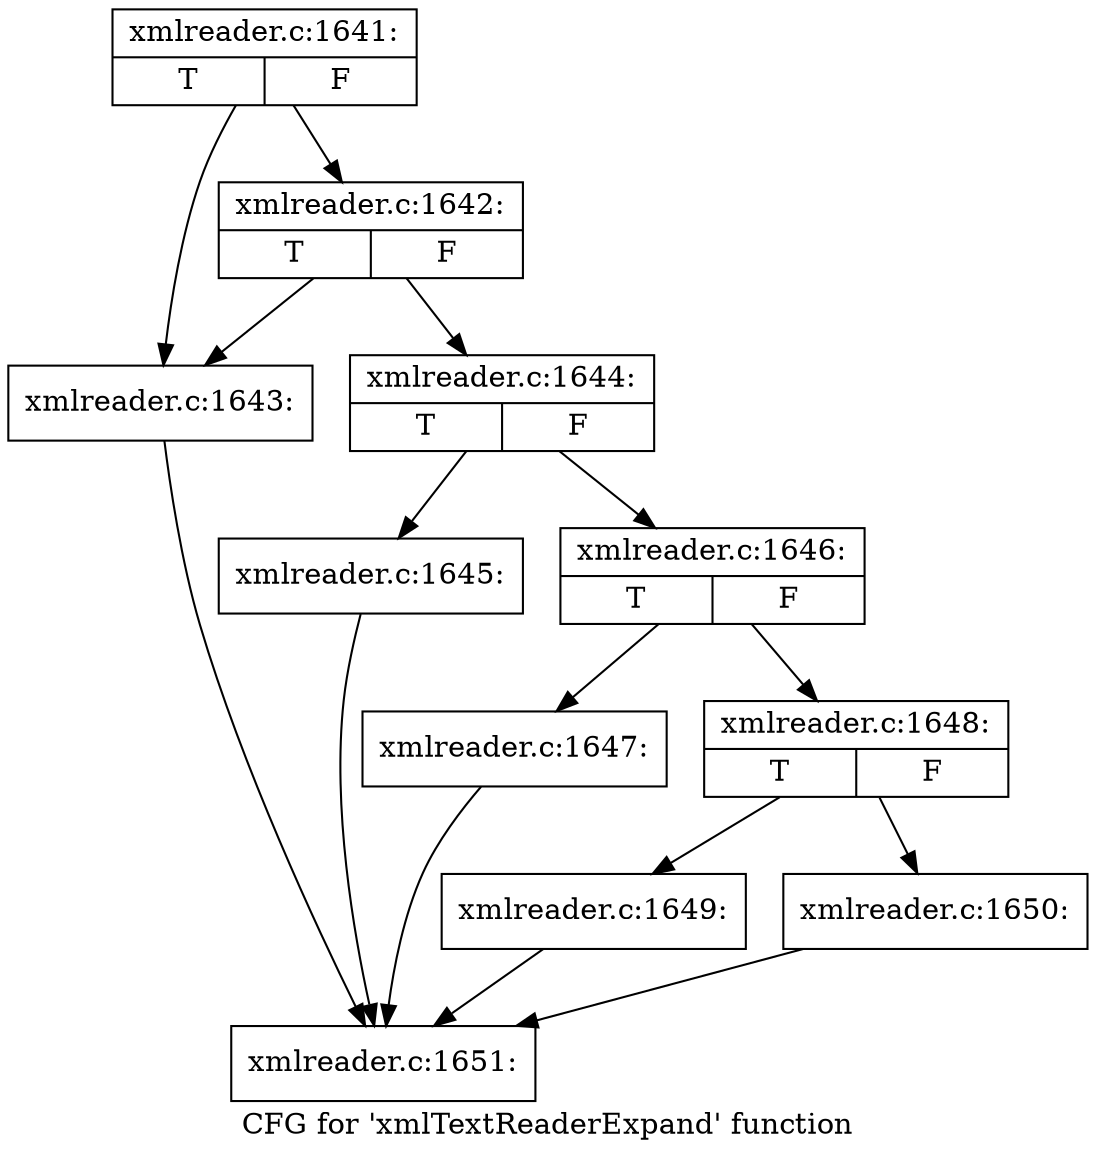 digraph "CFG for 'xmlTextReaderExpand' function" {
	label="CFG for 'xmlTextReaderExpand' function";

	Node0x4690db0 [shape=record,label="{xmlreader.c:1641:|{<s0>T|<s1>F}}"];
	Node0x4690db0 -> Node0x46cc1d0;
	Node0x4690db0 -> Node0x46cc270;
	Node0x46cc270 [shape=record,label="{xmlreader.c:1642:|{<s0>T|<s1>F}}"];
	Node0x46cc270 -> Node0x46cc1d0;
	Node0x46cc270 -> Node0x46cc220;
	Node0x46cc1d0 [shape=record,label="{xmlreader.c:1643:}"];
	Node0x46cc1d0 -> Node0x4683720;
	Node0x46cc220 [shape=record,label="{xmlreader.c:1644:|{<s0>T|<s1>F}}"];
	Node0x46cc220 -> Node0x46cbc30;
	Node0x46cc220 -> Node0x46cbc80;
	Node0x46cbc30 [shape=record,label="{xmlreader.c:1645:}"];
	Node0x46cbc30 -> Node0x4683720;
	Node0x46cbc80 [shape=record,label="{xmlreader.c:1646:|{<s0>T|<s1>F}}"];
	Node0x46cbc80 -> Node0x46cd530;
	Node0x46cbc80 -> Node0x46cd580;
	Node0x46cd530 [shape=record,label="{xmlreader.c:1647:}"];
	Node0x46cd530 -> Node0x4683720;
	Node0x46cd580 [shape=record,label="{xmlreader.c:1648:|{<s0>T|<s1>F}}"];
	Node0x46cd580 -> Node0x46cdb10;
	Node0x46cd580 -> Node0x46cdb60;
	Node0x46cdb10 [shape=record,label="{xmlreader.c:1649:}"];
	Node0x46cdb10 -> Node0x4683720;
	Node0x46cdb60 [shape=record,label="{xmlreader.c:1650:}"];
	Node0x46cdb60 -> Node0x4683720;
	Node0x4683720 [shape=record,label="{xmlreader.c:1651:}"];
}
